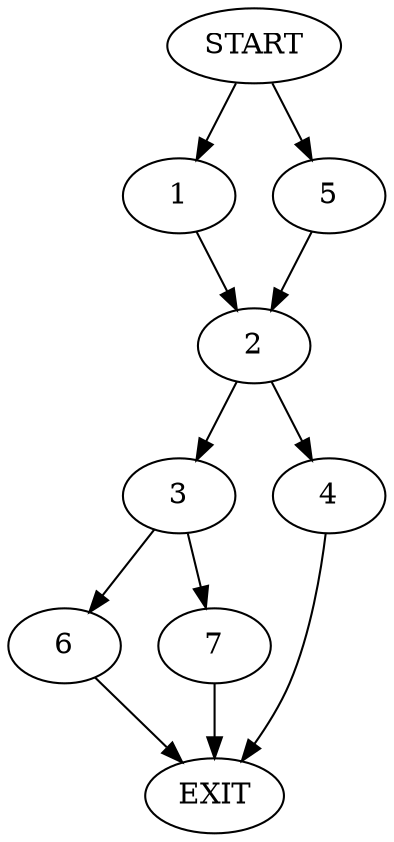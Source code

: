 digraph {
0 [label="START"]
8 [label="EXIT"]
0 -> 1
1 -> 2
2 -> 3
2 -> 4
0 -> 5
5 -> 2
4 -> 8
3 -> 6
3 -> 7
6 -> 8
7 -> 8
}
